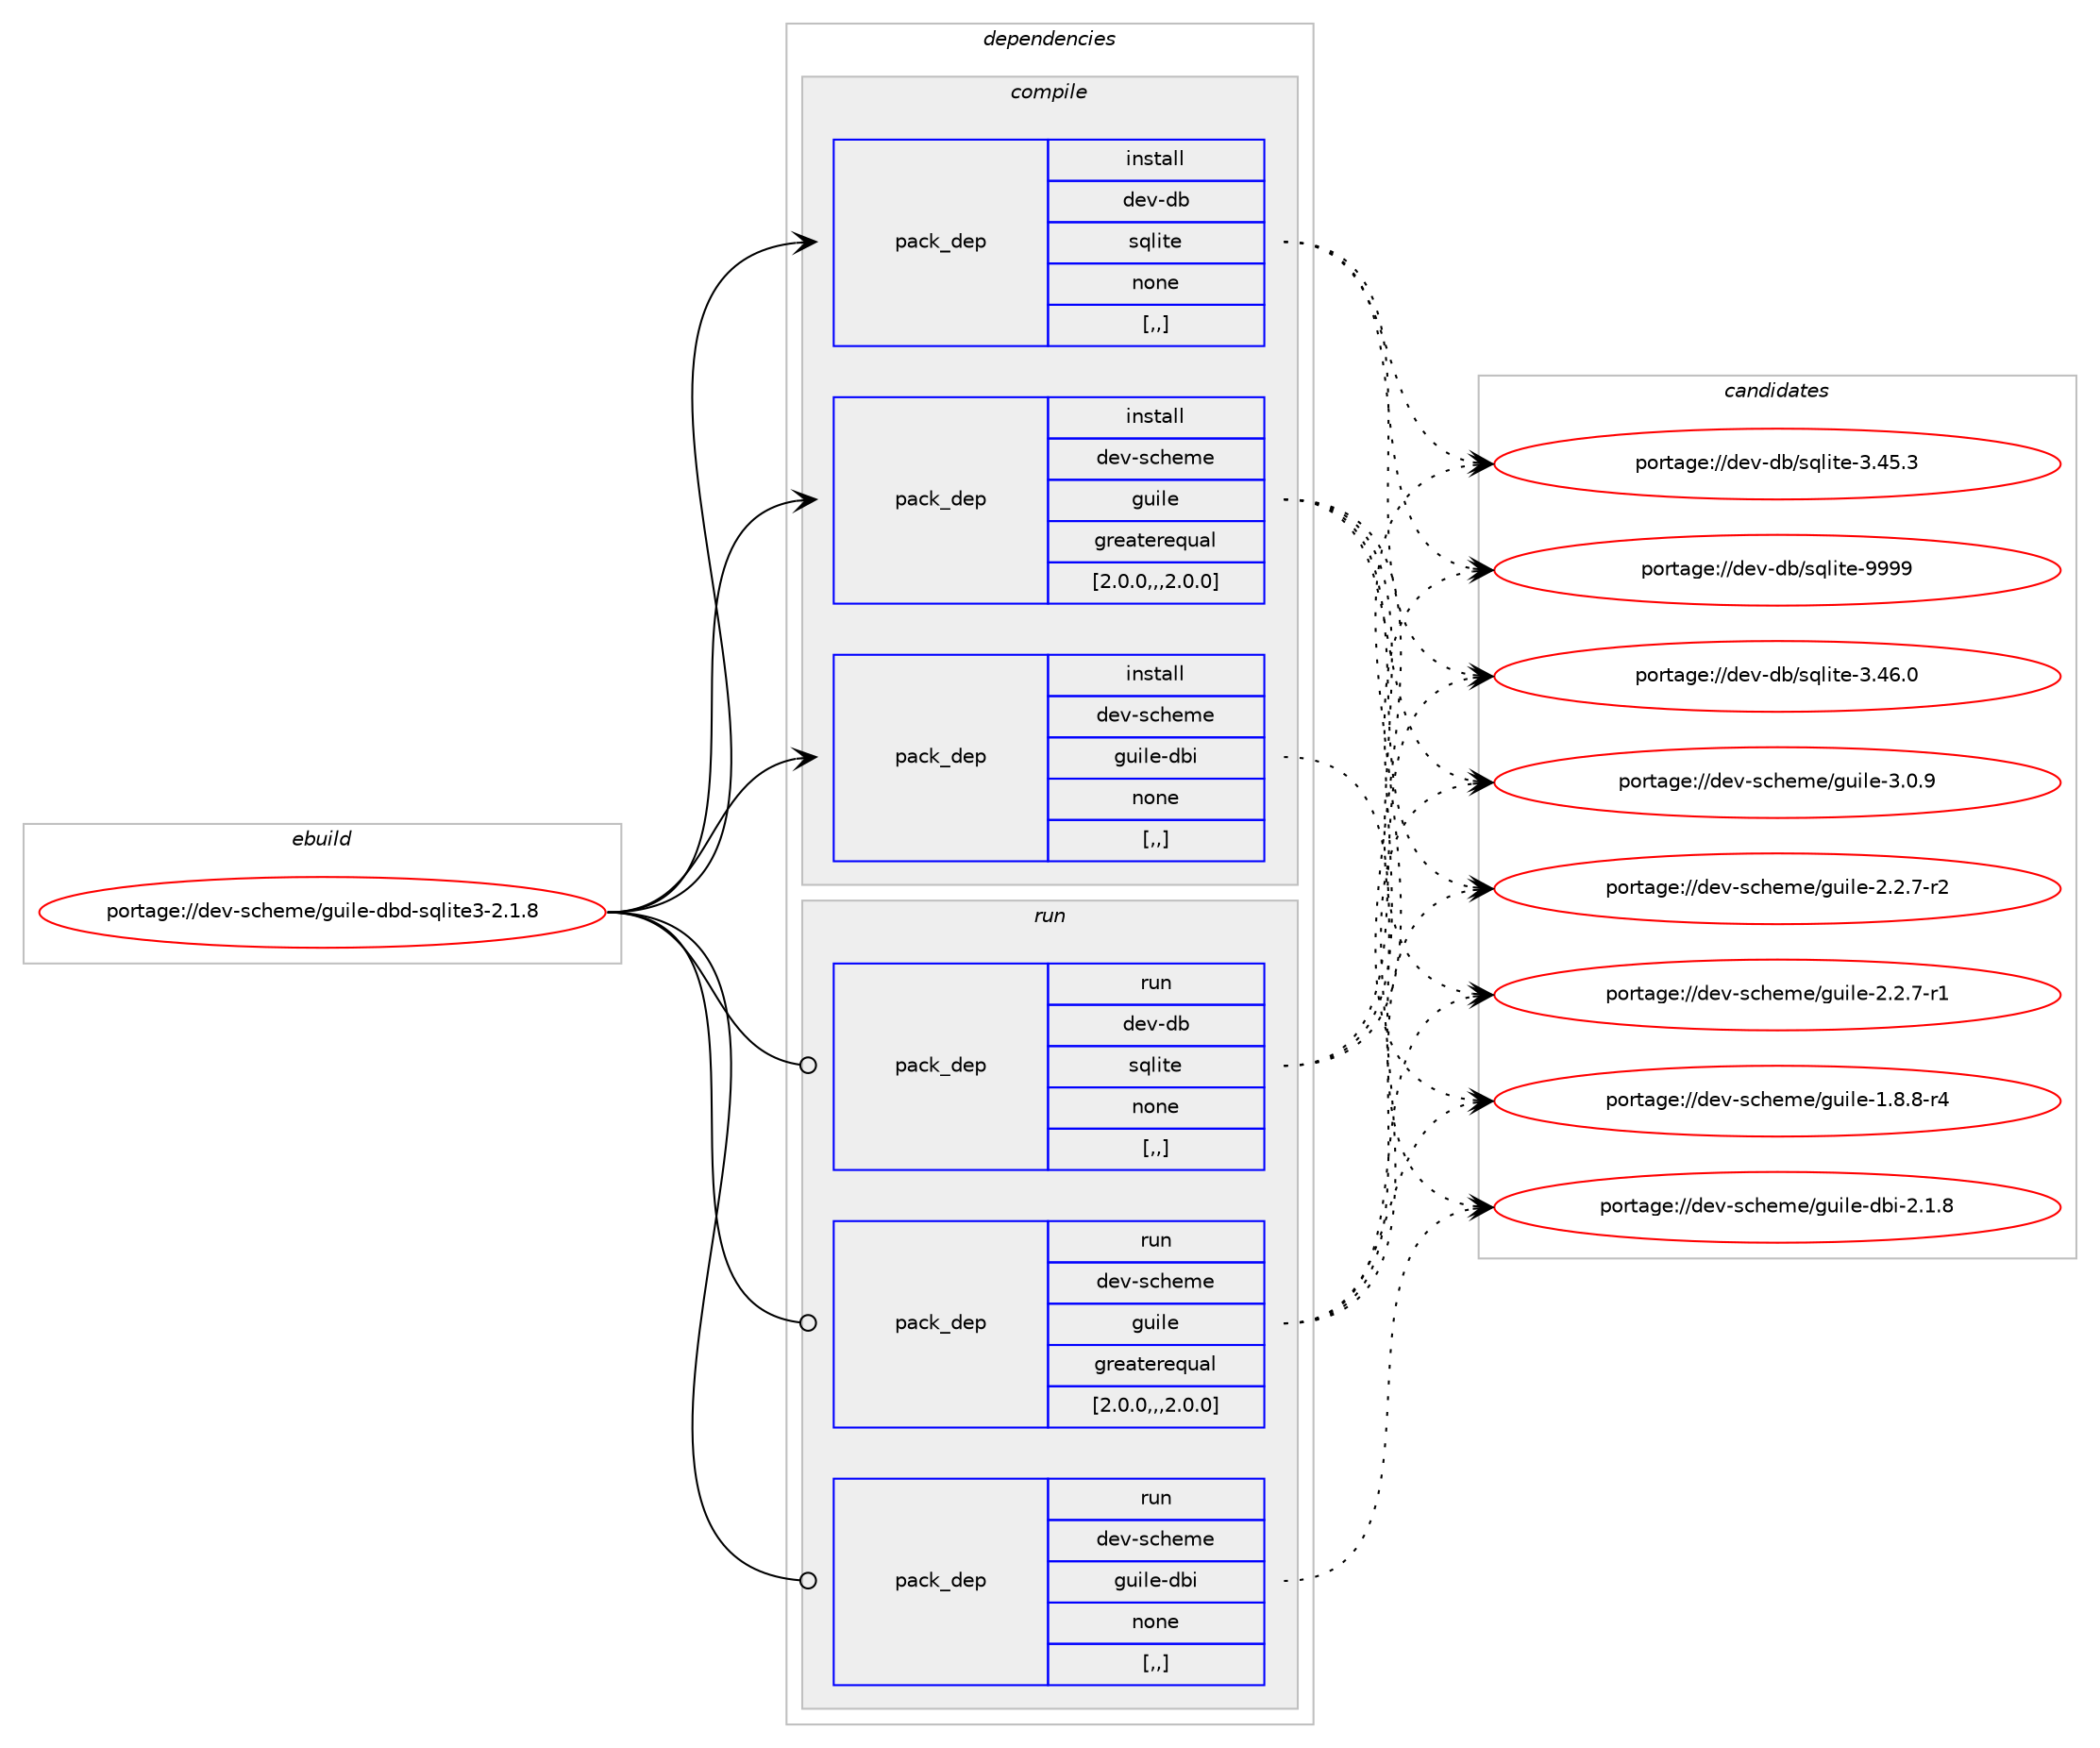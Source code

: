 digraph prolog {

# *************
# Graph options
# *************

newrank=true;
concentrate=true;
compound=true;
graph [rankdir=LR,fontname=Helvetica,fontsize=10,ranksep=1.5];#, ranksep=2.5, nodesep=0.2];
edge  [arrowhead=vee];
node  [fontname=Helvetica,fontsize=10];

# **********
# The ebuild
# **********

subgraph cluster_leftcol {
color=gray;
rank=same;
label=<<i>ebuild</i>>;
id [label="portage://dev-scheme/guile-dbd-sqlite3-2.1.8", color=red, width=4, href="../dev-scheme/guile-dbd-sqlite3-2.1.8.svg"];
}

# ****************
# The dependencies
# ****************

subgraph cluster_midcol {
color=gray;
label=<<i>dependencies</i>>;
subgraph cluster_compile {
fillcolor="#eeeeee";
style=filled;
label=<<i>compile</i>>;
subgraph pack147490 {
dependency207500 [label=<<TABLE BORDER="0" CELLBORDER="1" CELLSPACING="0" CELLPADDING="4" WIDTH="220"><TR><TD ROWSPAN="6" CELLPADDING="30">pack_dep</TD></TR><TR><TD WIDTH="110">install</TD></TR><TR><TD>dev-db</TD></TR><TR><TD>sqlite</TD></TR><TR><TD>none</TD></TR><TR><TD>[,,]</TD></TR></TABLE>>, shape=none, color=blue];
}
id:e -> dependency207500:w [weight=20,style="solid",arrowhead="vee"];
subgraph pack147491 {
dependency207501 [label=<<TABLE BORDER="0" CELLBORDER="1" CELLSPACING="0" CELLPADDING="4" WIDTH="220"><TR><TD ROWSPAN="6" CELLPADDING="30">pack_dep</TD></TR><TR><TD WIDTH="110">install</TD></TR><TR><TD>dev-scheme</TD></TR><TR><TD>guile</TD></TR><TR><TD>greaterequal</TD></TR><TR><TD>[2.0.0,,,2.0.0]</TD></TR></TABLE>>, shape=none, color=blue];
}
id:e -> dependency207501:w [weight=20,style="solid",arrowhead="vee"];
subgraph pack147492 {
dependency207502 [label=<<TABLE BORDER="0" CELLBORDER="1" CELLSPACING="0" CELLPADDING="4" WIDTH="220"><TR><TD ROWSPAN="6" CELLPADDING="30">pack_dep</TD></TR><TR><TD WIDTH="110">install</TD></TR><TR><TD>dev-scheme</TD></TR><TR><TD>guile-dbi</TD></TR><TR><TD>none</TD></TR><TR><TD>[,,]</TD></TR></TABLE>>, shape=none, color=blue];
}
id:e -> dependency207502:w [weight=20,style="solid",arrowhead="vee"];
}
subgraph cluster_compileandrun {
fillcolor="#eeeeee";
style=filled;
label=<<i>compile and run</i>>;
}
subgraph cluster_run {
fillcolor="#eeeeee";
style=filled;
label=<<i>run</i>>;
subgraph pack147493 {
dependency207503 [label=<<TABLE BORDER="0" CELLBORDER="1" CELLSPACING="0" CELLPADDING="4" WIDTH="220"><TR><TD ROWSPAN="6" CELLPADDING="30">pack_dep</TD></TR><TR><TD WIDTH="110">run</TD></TR><TR><TD>dev-db</TD></TR><TR><TD>sqlite</TD></TR><TR><TD>none</TD></TR><TR><TD>[,,]</TD></TR></TABLE>>, shape=none, color=blue];
}
id:e -> dependency207503:w [weight=20,style="solid",arrowhead="odot"];
subgraph pack147494 {
dependency207504 [label=<<TABLE BORDER="0" CELLBORDER="1" CELLSPACING="0" CELLPADDING="4" WIDTH="220"><TR><TD ROWSPAN="6" CELLPADDING="30">pack_dep</TD></TR><TR><TD WIDTH="110">run</TD></TR><TR><TD>dev-scheme</TD></TR><TR><TD>guile</TD></TR><TR><TD>greaterequal</TD></TR><TR><TD>[2.0.0,,,2.0.0]</TD></TR></TABLE>>, shape=none, color=blue];
}
id:e -> dependency207504:w [weight=20,style="solid",arrowhead="odot"];
subgraph pack147495 {
dependency207505 [label=<<TABLE BORDER="0" CELLBORDER="1" CELLSPACING="0" CELLPADDING="4" WIDTH="220"><TR><TD ROWSPAN="6" CELLPADDING="30">pack_dep</TD></TR><TR><TD WIDTH="110">run</TD></TR><TR><TD>dev-scheme</TD></TR><TR><TD>guile-dbi</TD></TR><TR><TD>none</TD></TR><TR><TD>[,,]</TD></TR></TABLE>>, shape=none, color=blue];
}
id:e -> dependency207505:w [weight=20,style="solid",arrowhead="odot"];
}
}

# **************
# The candidates
# **************

subgraph cluster_choices {
rank=same;
color=gray;
label=<<i>candidates</i>>;

subgraph choice147490 {
color=black;
nodesep=1;
choice1001011184510098471151131081051161014557575757 [label="portage://dev-db/sqlite-9999", color=red, width=4,href="../dev-db/sqlite-9999.svg"];
choice10010111845100984711511310810511610145514652544648 [label="portage://dev-db/sqlite-3.46.0", color=red, width=4,href="../dev-db/sqlite-3.46.0.svg"];
choice10010111845100984711511310810511610145514652534651 [label="portage://dev-db/sqlite-3.45.3", color=red, width=4,href="../dev-db/sqlite-3.45.3.svg"];
dependency207500:e -> choice1001011184510098471151131081051161014557575757:w [style=dotted,weight="100"];
dependency207500:e -> choice10010111845100984711511310810511610145514652544648:w [style=dotted,weight="100"];
dependency207500:e -> choice10010111845100984711511310810511610145514652534651:w [style=dotted,weight="100"];
}
subgraph choice147491 {
color=black;
nodesep=1;
choice100101118451159910410110910147103117105108101455146484657 [label="portage://dev-scheme/guile-3.0.9", color=red, width=4,href="../dev-scheme/guile-3.0.9.svg"];
choice1001011184511599104101109101471031171051081014550465046554511450 [label="portage://dev-scheme/guile-2.2.7-r2", color=red, width=4,href="../dev-scheme/guile-2.2.7-r2.svg"];
choice1001011184511599104101109101471031171051081014550465046554511449 [label="portage://dev-scheme/guile-2.2.7-r1", color=red, width=4,href="../dev-scheme/guile-2.2.7-r1.svg"];
choice1001011184511599104101109101471031171051081014549465646564511452 [label="portage://dev-scheme/guile-1.8.8-r4", color=red, width=4,href="../dev-scheme/guile-1.8.8-r4.svg"];
dependency207501:e -> choice100101118451159910410110910147103117105108101455146484657:w [style=dotted,weight="100"];
dependency207501:e -> choice1001011184511599104101109101471031171051081014550465046554511450:w [style=dotted,weight="100"];
dependency207501:e -> choice1001011184511599104101109101471031171051081014550465046554511449:w [style=dotted,weight="100"];
dependency207501:e -> choice1001011184511599104101109101471031171051081014549465646564511452:w [style=dotted,weight="100"];
}
subgraph choice147492 {
color=black;
nodesep=1;
choice1001011184511599104101109101471031171051081014510098105455046494656 [label="portage://dev-scheme/guile-dbi-2.1.8", color=red, width=4,href="../dev-scheme/guile-dbi-2.1.8.svg"];
dependency207502:e -> choice1001011184511599104101109101471031171051081014510098105455046494656:w [style=dotted,weight="100"];
}
subgraph choice147493 {
color=black;
nodesep=1;
choice1001011184510098471151131081051161014557575757 [label="portage://dev-db/sqlite-9999", color=red, width=4,href="../dev-db/sqlite-9999.svg"];
choice10010111845100984711511310810511610145514652544648 [label="portage://dev-db/sqlite-3.46.0", color=red, width=4,href="../dev-db/sqlite-3.46.0.svg"];
choice10010111845100984711511310810511610145514652534651 [label="portage://dev-db/sqlite-3.45.3", color=red, width=4,href="../dev-db/sqlite-3.45.3.svg"];
dependency207503:e -> choice1001011184510098471151131081051161014557575757:w [style=dotted,weight="100"];
dependency207503:e -> choice10010111845100984711511310810511610145514652544648:w [style=dotted,weight="100"];
dependency207503:e -> choice10010111845100984711511310810511610145514652534651:w [style=dotted,weight="100"];
}
subgraph choice147494 {
color=black;
nodesep=1;
choice100101118451159910410110910147103117105108101455146484657 [label="portage://dev-scheme/guile-3.0.9", color=red, width=4,href="../dev-scheme/guile-3.0.9.svg"];
choice1001011184511599104101109101471031171051081014550465046554511450 [label="portage://dev-scheme/guile-2.2.7-r2", color=red, width=4,href="../dev-scheme/guile-2.2.7-r2.svg"];
choice1001011184511599104101109101471031171051081014550465046554511449 [label="portage://dev-scheme/guile-2.2.7-r1", color=red, width=4,href="../dev-scheme/guile-2.2.7-r1.svg"];
choice1001011184511599104101109101471031171051081014549465646564511452 [label="portage://dev-scheme/guile-1.8.8-r4", color=red, width=4,href="../dev-scheme/guile-1.8.8-r4.svg"];
dependency207504:e -> choice100101118451159910410110910147103117105108101455146484657:w [style=dotted,weight="100"];
dependency207504:e -> choice1001011184511599104101109101471031171051081014550465046554511450:w [style=dotted,weight="100"];
dependency207504:e -> choice1001011184511599104101109101471031171051081014550465046554511449:w [style=dotted,weight="100"];
dependency207504:e -> choice1001011184511599104101109101471031171051081014549465646564511452:w [style=dotted,weight="100"];
}
subgraph choice147495 {
color=black;
nodesep=1;
choice1001011184511599104101109101471031171051081014510098105455046494656 [label="portage://dev-scheme/guile-dbi-2.1.8", color=red, width=4,href="../dev-scheme/guile-dbi-2.1.8.svg"];
dependency207505:e -> choice1001011184511599104101109101471031171051081014510098105455046494656:w [style=dotted,weight="100"];
}
}

}
